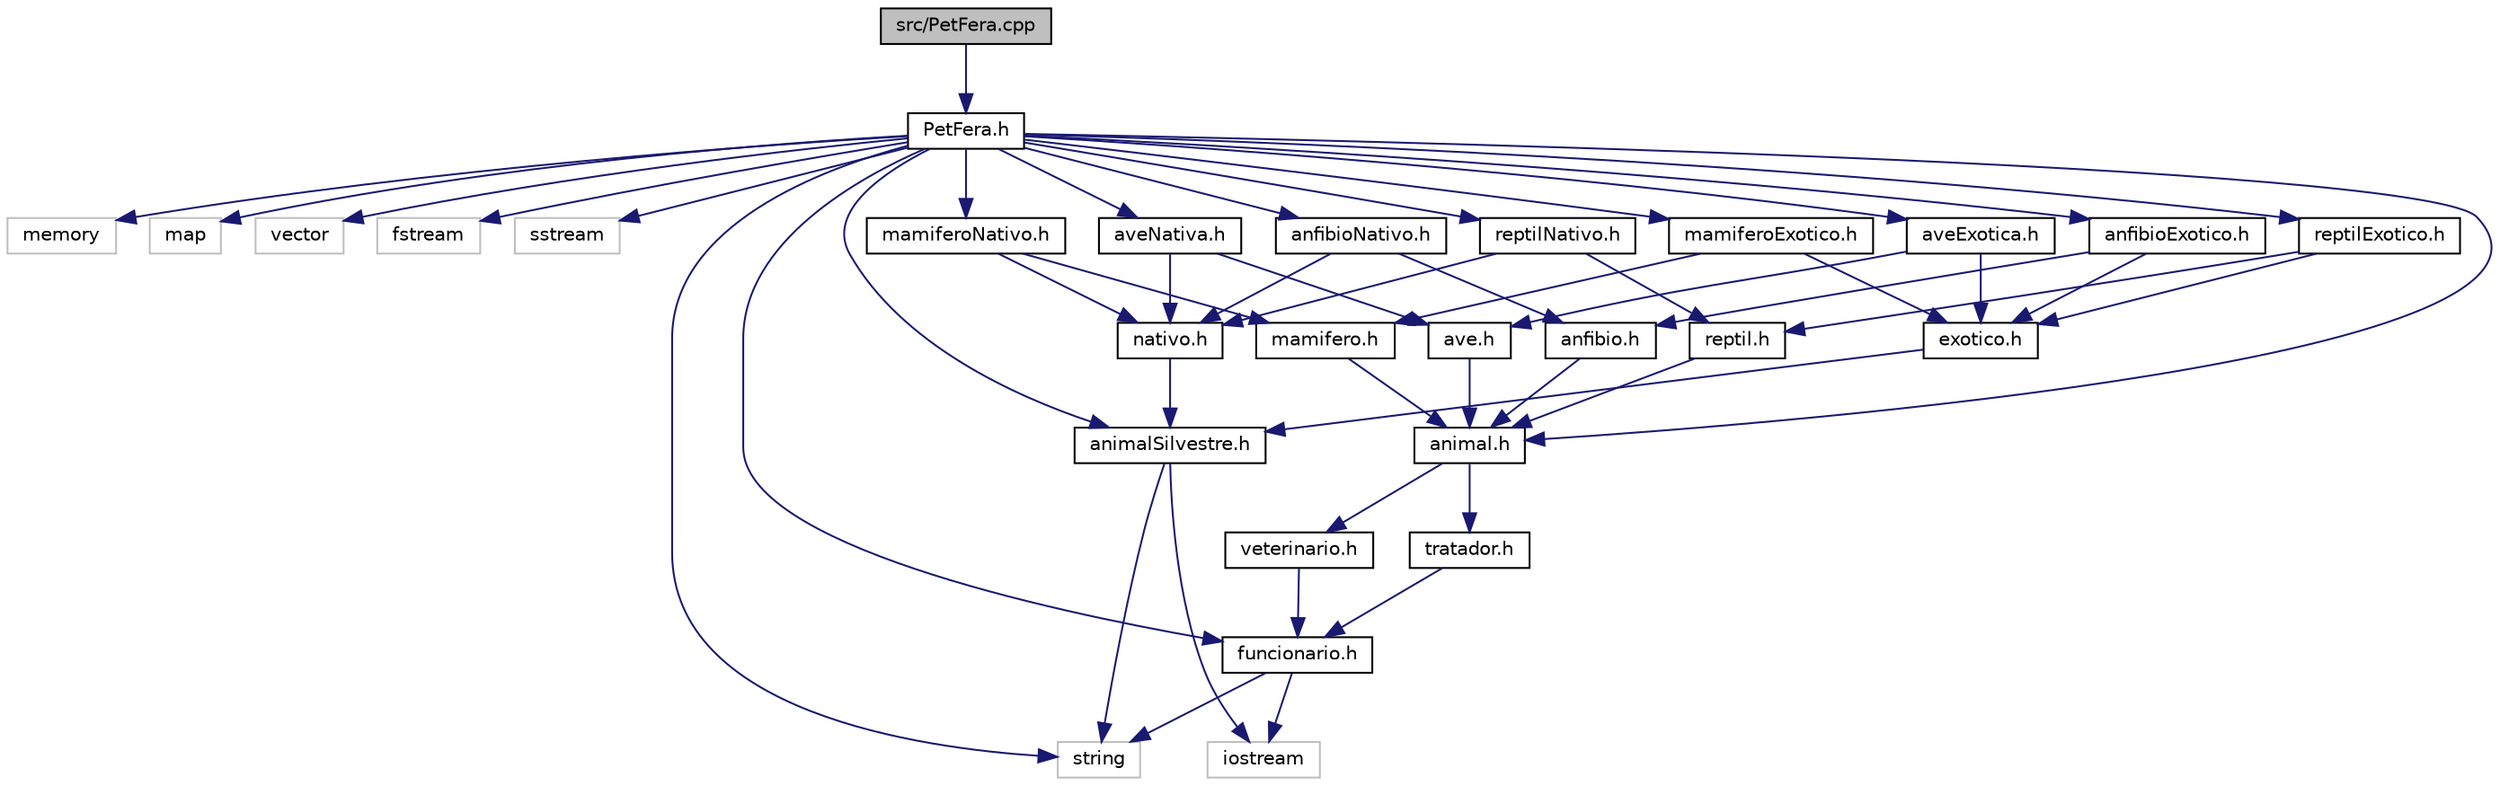 digraph "src/PetFera.cpp"
{
  edge [fontname="Helvetica",fontsize="10",labelfontname="Helvetica",labelfontsize="10"];
  node [fontname="Helvetica",fontsize="10",shape=record];
  Node1 [label="src/PetFera.cpp",height=0.2,width=0.4,color="black", fillcolor="grey75", style="filled", fontcolor="black"];
  Node1 -> Node2 [color="midnightblue",fontsize="10",style="solid"];
  Node2 [label="PetFera.h",height=0.2,width=0.4,color="black", fillcolor="white", style="filled",URL="$PetFera_8h.html"];
  Node2 -> Node3 [color="midnightblue",fontsize="10",style="solid"];
  Node3 [label="memory",height=0.2,width=0.4,color="grey75", fillcolor="white", style="filled"];
  Node2 -> Node4 [color="midnightblue",fontsize="10",style="solid"];
  Node4 [label="map",height=0.2,width=0.4,color="grey75", fillcolor="white", style="filled"];
  Node2 -> Node5 [color="midnightblue",fontsize="10",style="solid"];
  Node5 [label="vector",height=0.2,width=0.4,color="grey75", fillcolor="white", style="filled"];
  Node2 -> Node6 [color="midnightblue",fontsize="10",style="solid"];
  Node6 [label="fstream",height=0.2,width=0.4,color="grey75", fillcolor="white", style="filled"];
  Node2 -> Node7 [color="midnightblue",fontsize="10",style="solid"];
  Node7 [label="sstream",height=0.2,width=0.4,color="grey75", fillcolor="white", style="filled"];
  Node2 -> Node8 [color="midnightblue",fontsize="10",style="solid"];
  Node8 [label="string",height=0.2,width=0.4,color="grey75", fillcolor="white", style="filled"];
  Node2 -> Node9 [color="midnightblue",fontsize="10",style="solid"];
  Node9 [label="animalSilvestre.h",height=0.2,width=0.4,color="black", fillcolor="white", style="filled",URL="$animalSilvestre_8h.html"];
  Node9 -> Node8 [color="midnightblue",fontsize="10",style="solid"];
  Node9 -> Node10 [color="midnightblue",fontsize="10",style="solid"];
  Node10 [label="iostream",height=0.2,width=0.4,color="grey75", fillcolor="white", style="filled"];
  Node2 -> Node11 [color="midnightblue",fontsize="10",style="solid"];
  Node11 [label="mamiferoNativo.h",height=0.2,width=0.4,color="black", fillcolor="white", style="filled",URL="$mamiferoNativo_8h.html"];
  Node11 -> Node12 [color="midnightblue",fontsize="10",style="solid"];
  Node12 [label="mamifero.h",height=0.2,width=0.4,color="black", fillcolor="white", style="filled",URL="$mamifero_8h.html"];
  Node12 -> Node13 [color="midnightblue",fontsize="10",style="solid"];
  Node13 [label="animal.h",height=0.2,width=0.4,color="black", fillcolor="white", style="filled",URL="$animal_8h.html"];
  Node13 -> Node14 [color="midnightblue",fontsize="10",style="solid"];
  Node14 [label="veterinario.h",height=0.2,width=0.4,color="black", fillcolor="white", style="filled",URL="$veterinario_8h.html"];
  Node14 -> Node15 [color="midnightblue",fontsize="10",style="solid"];
  Node15 [label="funcionario.h",height=0.2,width=0.4,color="black", fillcolor="white", style="filled",URL="$funcionario_8h.html"];
  Node15 -> Node8 [color="midnightblue",fontsize="10",style="solid"];
  Node15 -> Node10 [color="midnightblue",fontsize="10",style="solid"];
  Node13 -> Node16 [color="midnightblue",fontsize="10",style="solid"];
  Node16 [label="tratador.h",height=0.2,width=0.4,color="black", fillcolor="white", style="filled",URL="$tratador_8h.html"];
  Node16 -> Node15 [color="midnightblue",fontsize="10",style="solid"];
  Node11 -> Node17 [color="midnightblue",fontsize="10",style="solid"];
  Node17 [label="nativo.h",height=0.2,width=0.4,color="black", fillcolor="white", style="filled",URL="$nativo_8h.html"];
  Node17 -> Node9 [color="midnightblue",fontsize="10",style="solid"];
  Node2 -> Node18 [color="midnightblue",fontsize="10",style="solid"];
  Node18 [label="mamiferoExotico.h",height=0.2,width=0.4,color="black", fillcolor="white", style="filled",URL="$mamiferoExotico_8h.html"];
  Node18 -> Node12 [color="midnightblue",fontsize="10",style="solid"];
  Node18 -> Node19 [color="midnightblue",fontsize="10",style="solid"];
  Node19 [label="exotico.h",height=0.2,width=0.4,color="black", fillcolor="white", style="filled",URL="$exotico_8h.html"];
  Node19 -> Node9 [color="midnightblue",fontsize="10",style="solid"];
  Node2 -> Node20 [color="midnightblue",fontsize="10",style="solid"];
  Node20 [label="aveExotica.h",height=0.2,width=0.4,color="black", fillcolor="white", style="filled",URL="$aveExotica_8h.html"];
  Node20 -> Node19 [color="midnightblue",fontsize="10",style="solid"];
  Node20 -> Node21 [color="midnightblue",fontsize="10",style="solid"];
  Node21 [label="ave.h",height=0.2,width=0.4,color="black", fillcolor="white", style="filled",URL="$ave_8h.html"];
  Node21 -> Node13 [color="midnightblue",fontsize="10",style="solid"];
  Node2 -> Node22 [color="midnightblue",fontsize="10",style="solid"];
  Node22 [label="aveNativa.h",height=0.2,width=0.4,color="black", fillcolor="white", style="filled",URL="$aveNativa_8h.html"];
  Node22 -> Node21 [color="midnightblue",fontsize="10",style="solid"];
  Node22 -> Node17 [color="midnightblue",fontsize="10",style="solid"];
  Node2 -> Node23 [color="midnightblue",fontsize="10",style="solid"];
  Node23 [label="anfibioExotico.h",height=0.2,width=0.4,color="black", fillcolor="white", style="filled",URL="$anfibioExotico_8h.html"];
  Node23 -> Node24 [color="midnightblue",fontsize="10",style="solid"];
  Node24 [label="anfibio.h",height=0.2,width=0.4,color="black", fillcolor="white", style="filled",URL="$anfibio_8h.html"];
  Node24 -> Node13 [color="midnightblue",fontsize="10",style="solid"];
  Node23 -> Node19 [color="midnightblue",fontsize="10",style="solid"];
  Node2 -> Node25 [color="midnightblue",fontsize="10",style="solid"];
  Node25 [label="anfibioNativo.h",height=0.2,width=0.4,color="black", fillcolor="white", style="filled",URL="$anfibioNativo_8h.html"];
  Node25 -> Node24 [color="midnightblue",fontsize="10",style="solid"];
  Node25 -> Node17 [color="midnightblue",fontsize="10",style="solid"];
  Node2 -> Node26 [color="midnightblue",fontsize="10",style="solid"];
  Node26 [label="reptilExotico.h",height=0.2,width=0.4,color="black", fillcolor="white", style="filled",URL="$reptilExotico_8h.html"];
  Node26 -> Node27 [color="midnightblue",fontsize="10",style="solid"];
  Node27 [label="reptil.h",height=0.2,width=0.4,color="black", fillcolor="white", style="filled",URL="$reptil_8h.html"];
  Node27 -> Node13 [color="midnightblue",fontsize="10",style="solid"];
  Node26 -> Node19 [color="midnightblue",fontsize="10",style="solid"];
  Node2 -> Node28 [color="midnightblue",fontsize="10",style="solid"];
  Node28 [label="reptilNativo.h",height=0.2,width=0.4,color="black", fillcolor="white", style="filled",URL="$reptilNativo_8h.html"];
  Node28 -> Node27 [color="midnightblue",fontsize="10",style="solid"];
  Node28 -> Node17 [color="midnightblue",fontsize="10",style="solid"];
  Node2 -> Node13 [color="midnightblue",fontsize="10",style="solid"];
  Node2 -> Node15 [color="midnightblue",fontsize="10",style="solid"];
}
